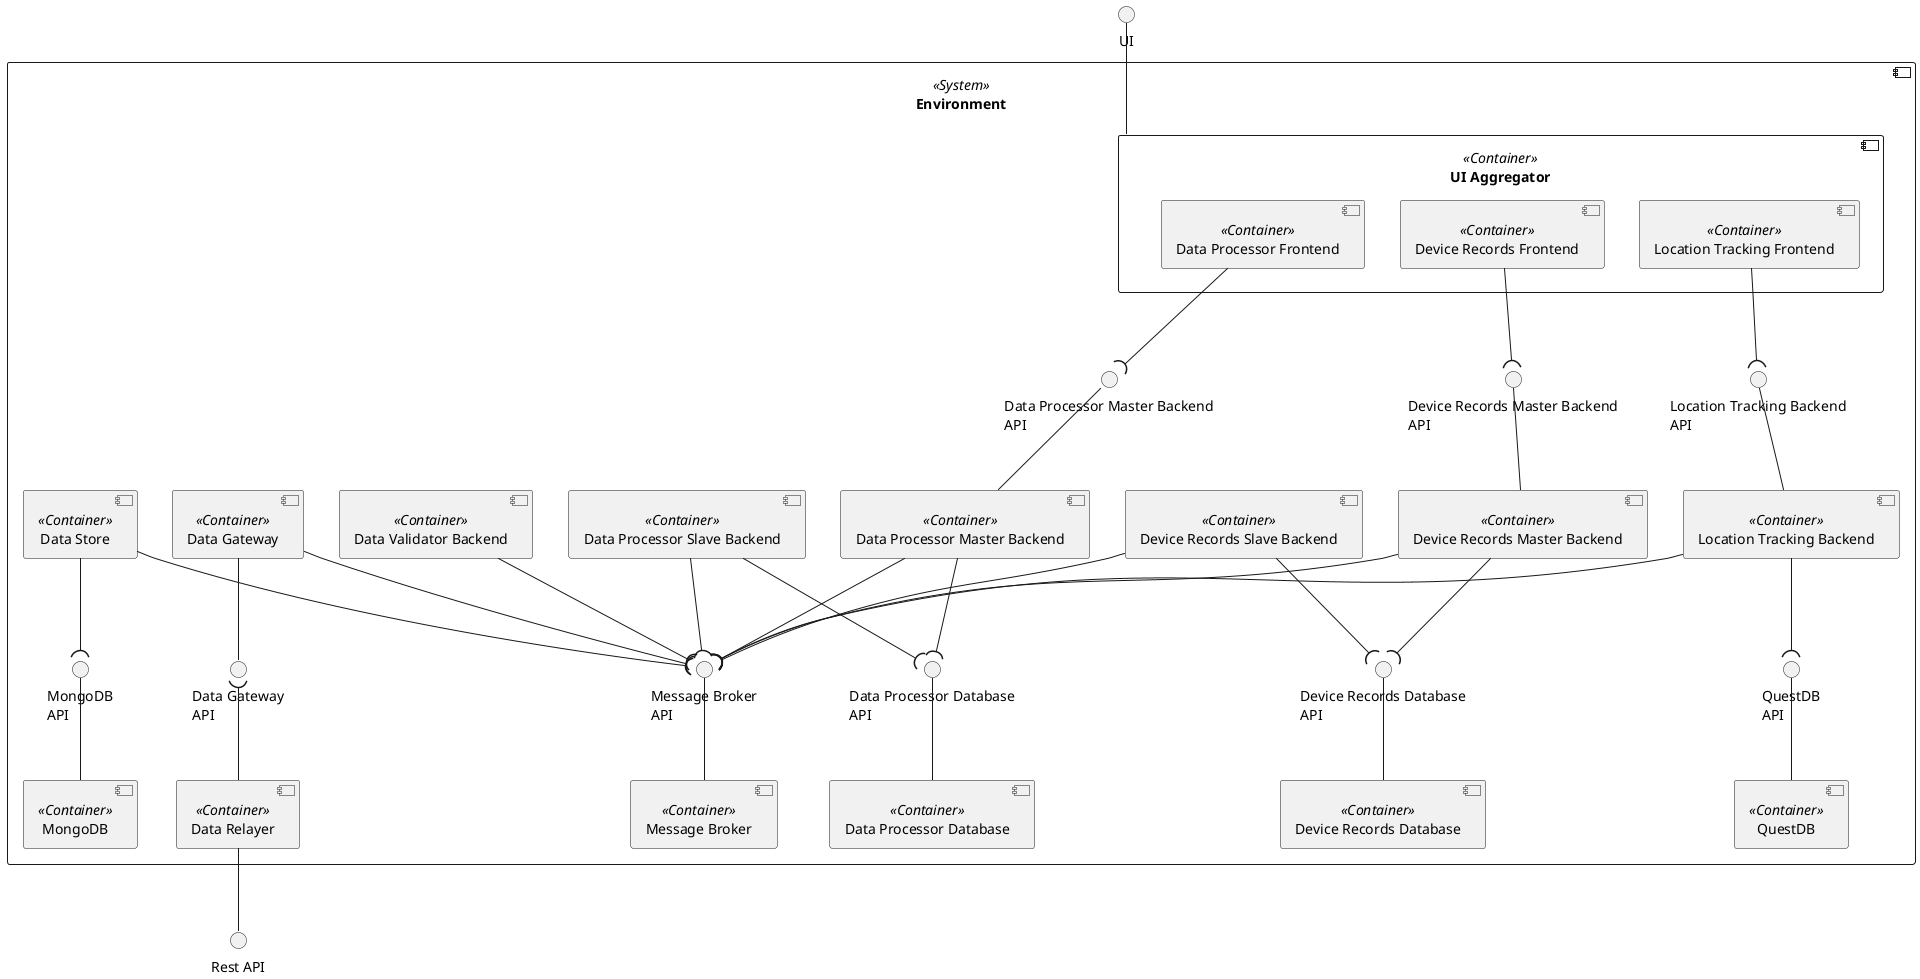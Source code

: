 @startuml logical-view-level2

skinparam Monochrome true
skinparam sequenceMessageAlign center
skinparam Shadowing false
skinparam componentStyle uml2
skinparam packageStyle rectangle

interface "UI" as UI

interface "Rest API" as IN_ENDPOINT

component "Environment" <<System>> {
    component "Message Broker" as MB <<Container>>
    component "Device Records Master Backend" as DRB <<Container>>
    component "Device Records Slave Backend" as DRSB <<Container>>
    component "Location Tracking Backend" as LTB <<Container>>
    component "Data Gateway" as DDG <<Container>>
    component "Data Relayer" as DR <<Container>>
    component "UI Aggregator" as UIAG <<Container>> {
        component "Device Records Frontend" as DRF <<Container>>
        component "Data Processor Frontend" as DPF <<Container>>
        component "Location Tracking Frontend" as LTF <<Container>>
    }
    component "Data Processor Slave Backend" as DPSB <<Container>>
    component "Data Processor Master Backend" as DPMB <<Container>>
    component "Data Validator Backend" as DVB <<Container>>
    component "Device Records Database" as DRDB <<Container>>
    component "Data Processor Database" as DPDB <<Container>>
    component "Data Store" as DS <<Container>>
    component "QuestDB" as QUESTDB <<Container>>
    component "MongoDB" as MONGODB <<Container>>

    interface "Message Broker\nAPI" as MB_API
    interface "Location Tracking Backend\nAPI" as LTB_API
    interface "Device Records Master Backend\nAPI" as DRB_API
    interface "Data Processor Master Backend\nAPI" as DPMB_API
    interface "Device Records Database\nAPI" as DRDB_API
    interface "Data Processor Database\nAPI" as DPDB_API
    interface "QuestDB\nAPI" as QUESTDB_API
    interface "MongoDB\nAPI" as MONGODB_API
    interface "Data Gateway\nAPI" as DDG_API

    LTB --( QUESTDB_API
    DS --( MONGODB_API
    DDG -- DDG_API
    DPMB_API -- DPMB
    DRB_API -- DRB
    MB_API -- MB
    DRDB_API -- DRDB
    DPDB_API -- DPDB
    LTB_API -- LTB
    UI -- UIAG
    MONGODB_API -- MONGODB
    QUESTDB_API -- QUESTDB
    DRB --( DRDB_API
    DRSB --( DRDB_API
    DPMB --( DPDB_API
    DPSB --( DPDB_API
    LTF --( LTB_API
    DPF --( DPMB_API
    DRF --( DRB_API

    DVB --( MB_API
    DS --( MB_API
    LTB --( MB_API
    DRB --( MB_API
    DPMB --( MB_API
    DRSB --( MB_API
    DPSB --( MB_API
    DDG --( MB_API

    DR -- IN_ENDPOINT
    DDG_API )-- DR
}

@enduml
